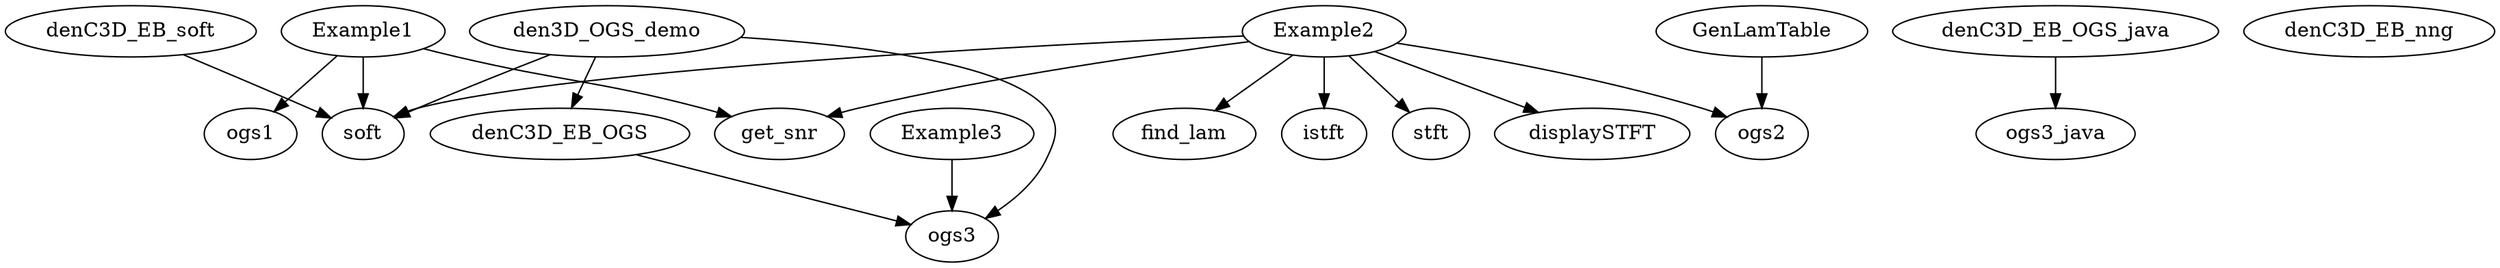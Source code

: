 /* Created by mdot for Matlab */
digraph m2html {
  Example1 -> get_snr;
  Example1 -> ogs1;
  Example1 -> soft;
  Example2 -> displaySTFT;
  Example2 -> find_lam;
  Example2 -> get_snr;
  Example2 -> istft;
  Example2 -> ogs2;
  Example2 -> soft;
  Example2 -> stft;
  Example3 -> ogs3;
  GenLamTable -> ogs2;
  den3D_OGS_demo -> denC3D_EB_OGS;
  den3D_OGS_demo -> ogs3;
  den3D_OGS_demo -> soft;
  denC3D_EB_OGS -> ogs3;
  denC3D_EB_OGS_java -> ogs3_java;
  denC3D_EB_soft -> soft;

  Example1 [URL="Example1.html"];
  Example2 [URL="Example2.html"];
  Example3 [URL="Example3.html"];
  GenLamTable [URL="GenLamTable.html"];
  den3D_OGS_demo [URL="den3D_OGS_demo.html"];
  denC3D_EB_OGS [URL="denC3D_EB_OGS.html"];
  denC3D_EB_OGS_java [URL="denC3D_EB_OGS_java.html"];
  denC3D_EB_nng [URL="denC3D_EB_nng.html"];
  denC3D_EB_soft [URL="denC3D_EB_soft.html"];
  displaySTFT [URL="displaySTFT.html"];
  find_lam [URL="find_lam.html"];
  get_snr [URL="get_snr.html"];
  istft [URL="istft.html"];
  ogs1 [URL="ogs1.html"];
  ogs2 [URL="ogs2.html"];
  ogs3 [URL="ogs3.html"];
  ogs3_java [URL="ogs3_java.html"];
  soft [URL="soft.html"];
  stft [URL="stft.html"];
}